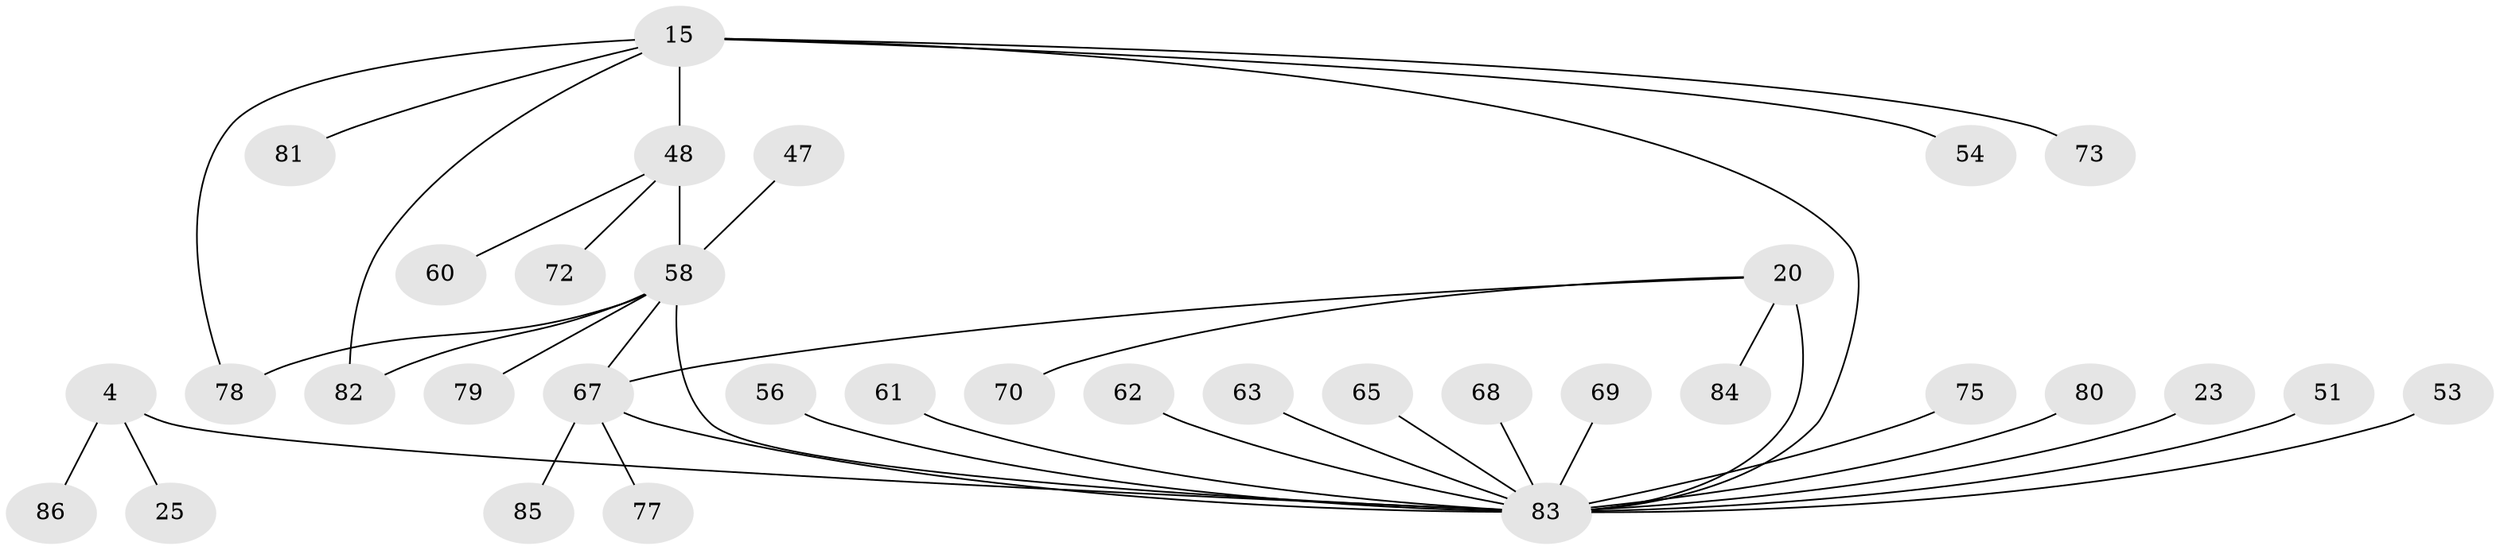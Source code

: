// original degree distribution, {5: 0.03488372093023256, 8: 0.023255813953488372, 6: 0.046511627906976744, 4: 0.03488372093023256, 7: 0.05813953488372093, 11: 0.023255813953488372, 10: 0.011627906976744186, 3: 0.06976744186046512, 1: 0.4883720930232558, 2: 0.20930232558139536}
// Generated by graph-tools (version 1.1) at 2025/58/03/04/25 21:58:20]
// undirected, 34 vertices, 38 edges
graph export_dot {
graph [start="1"]
  node [color=gray90,style=filled];
  4 [super="+1"];
  15 [super="+13"];
  20 [super="+19"];
  23;
  25;
  47;
  48 [super="+16"];
  51;
  53;
  54;
  56;
  58 [super="+39+9+12+41"];
  60;
  61;
  62;
  63;
  65;
  67 [super="+55+11+38+24+49"];
  68;
  69;
  70;
  72 [super="+57"];
  73;
  75 [super="+31"];
  77;
  78;
  79 [super="+76"];
  80;
  81;
  82 [super="+21+27+59"];
  83 [super="+43+66+28+34+45+3+52"];
  84 [super="+71"];
  85;
  86 [super="+64"];
  4 -- 25;
  4 -- 86;
  4 -- 83 [weight=5];
  15 -- 54;
  15 -- 81;
  15 -- 73;
  15 -- 78;
  15 -- 82;
  15 -- 83 [weight=4];
  15 -- 48 [weight=4];
  20 -- 70;
  20 -- 84;
  20 -- 83 [weight=6];
  20 -- 67;
  23 -- 83;
  47 -- 58;
  48 -- 72;
  48 -- 58 [weight=2];
  48 -- 60;
  51 -- 83;
  53 -- 83;
  56 -- 83;
  58 -- 78;
  58 -- 82;
  58 -- 79;
  58 -- 83 [weight=3];
  58 -- 67 [weight=4];
  61 -- 83;
  62 -- 83;
  63 -- 83;
  65 -- 83;
  67 -- 77;
  67 -- 83 [weight=2];
  67 -- 85;
  68 -- 83;
  69 -- 83;
  75 -- 83;
  80 -- 83;
}
